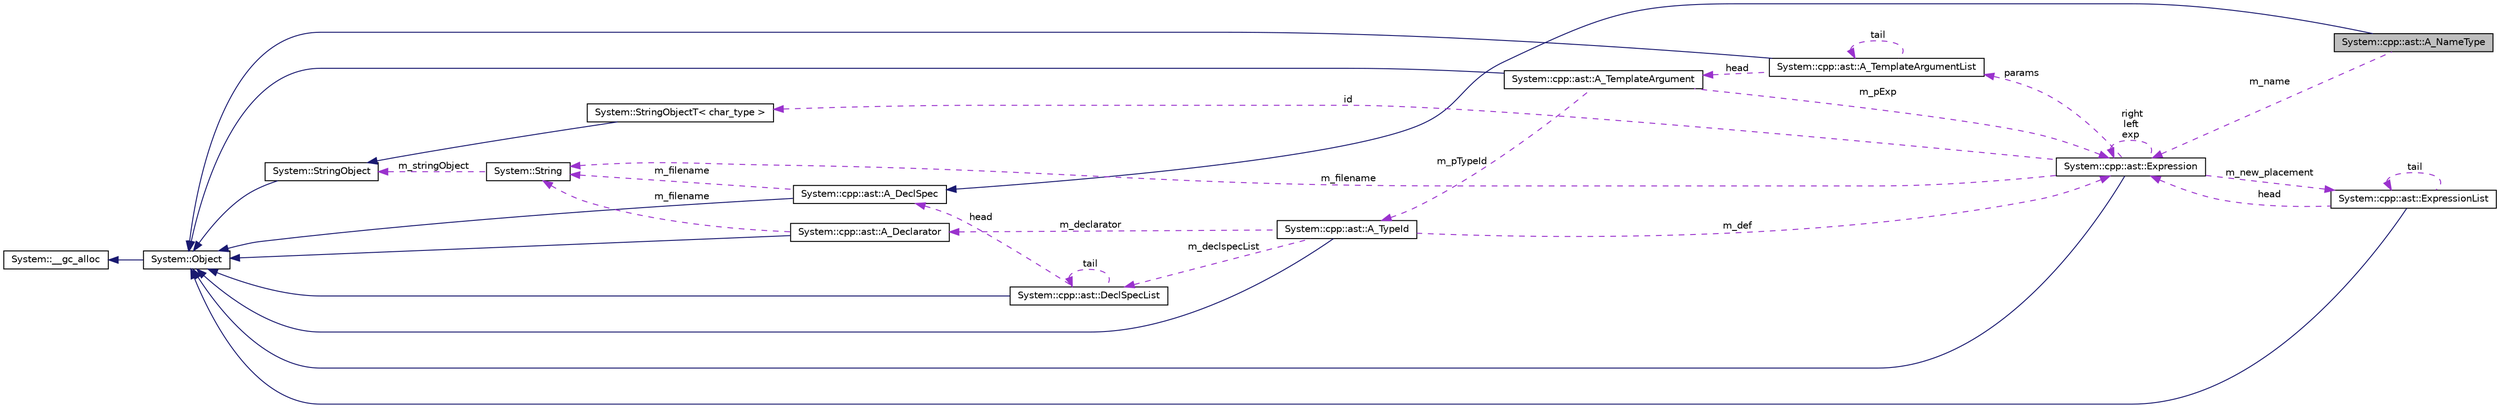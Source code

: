 digraph G
{
  edge [fontname="Helvetica",fontsize="10",labelfontname="Helvetica",labelfontsize="10"];
  node [fontname="Helvetica",fontsize="10",shape=record];
  rankdir="LR";
  Node1 [label="System::cpp::ast::A_NameType",height=0.2,width=0.4,color="black", fillcolor="grey75", style="filled" fontcolor="black"];
  Node2 -> Node1 [dir="back",color="midnightblue",fontsize="10",style="solid",fontname="Helvetica"];
  Node2 [label="System::cpp::ast::A_DeclSpec",height=0.2,width=0.4,color="black", fillcolor="white", style="filled",URL="$class_system_1_1cpp_1_1ast_1_1_a___decl_spec.html"];
  Node3 -> Node2 [dir="back",color="midnightblue",fontsize="10",style="solid",fontname="Helvetica"];
  Node3 [label="System::Object",height=0.2,width=0.4,color="black", fillcolor="white", style="filled",URL="$class_system_1_1_object.html"];
  Node4 -> Node3 [dir="back",color="midnightblue",fontsize="10",style="solid",fontname="Helvetica"];
  Node4 [label="System::__gc_alloc",height=0.2,width=0.4,color="black", fillcolor="white", style="filled",URL="$class_system_1_1____gc__alloc.html"];
  Node5 -> Node2 [dir="back",color="darkorchid3",fontsize="10",style="dashed",label=" m_filename" ,fontname="Helvetica"];
  Node5 [label="System::String",height=0.2,width=0.4,color="black", fillcolor="white", style="filled",URL="$class_system_1_1_string.html"];
  Node6 -> Node5 [dir="back",color="darkorchid3",fontsize="10",style="dashed",label=" m_stringObject" ,fontname="Helvetica"];
  Node6 [label="System::StringObject",height=0.2,width=0.4,color="black", fillcolor="white", style="filled",URL="$class_system_1_1_string_object.html"];
  Node3 -> Node6 [dir="back",color="midnightblue",fontsize="10",style="solid",fontname="Helvetica"];
  Node7 -> Node1 [dir="back",color="darkorchid3",fontsize="10",style="dashed",label=" m_name" ,fontname="Helvetica"];
  Node7 [label="System::cpp::ast::Expression",height=0.2,width=0.4,color="black", fillcolor="white", style="filled",URL="$class_system_1_1cpp_1_1ast_1_1_expression.html"];
  Node3 -> Node7 [dir="back",color="midnightblue",fontsize="10",style="solid",fontname="Helvetica"];
  Node5 -> Node7 [dir="back",color="darkorchid3",fontsize="10",style="dashed",label=" m_filename" ,fontname="Helvetica"];
  Node8 -> Node7 [dir="back",color="darkorchid3",fontsize="10",style="dashed",label=" m_new_placement" ,fontname="Helvetica"];
  Node8 [label="System::cpp::ast::ExpressionList",height=0.2,width=0.4,color="black", fillcolor="white", style="filled",URL="$class_system_1_1cpp_1_1ast_1_1_expression_list.html"];
  Node3 -> Node8 [dir="back",color="midnightblue",fontsize="10",style="solid",fontname="Helvetica"];
  Node8 -> Node8 [dir="back",color="darkorchid3",fontsize="10",style="dashed",label=" tail" ,fontname="Helvetica"];
  Node7 -> Node8 [dir="back",color="darkorchid3",fontsize="10",style="dashed",label=" head" ,fontname="Helvetica"];
  Node7 -> Node7 [dir="back",color="darkorchid3",fontsize="10",style="dashed",label=" right\nleft\nexp" ,fontname="Helvetica"];
  Node9 -> Node7 [dir="back",color="darkorchid3",fontsize="10",style="dashed",label=" params" ,fontname="Helvetica"];
  Node9 [label="System::cpp::ast::A_TemplateArgumentList",height=0.2,width=0.4,color="black", fillcolor="white", style="filled",URL="$class_system_1_1cpp_1_1ast_1_1_a___template_argument_list.html"];
  Node3 -> Node9 [dir="back",color="midnightblue",fontsize="10",style="solid",fontname="Helvetica"];
  Node9 -> Node9 [dir="back",color="darkorchid3",fontsize="10",style="dashed",label=" tail" ,fontname="Helvetica"];
  Node10 -> Node9 [dir="back",color="darkorchid3",fontsize="10",style="dashed",label=" head" ,fontname="Helvetica"];
  Node10 [label="System::cpp::ast::A_TemplateArgument",height=0.2,width=0.4,color="black", fillcolor="white", style="filled",URL="$class_system_1_1cpp_1_1ast_1_1_a___template_argument.html"];
  Node3 -> Node10 [dir="back",color="midnightblue",fontsize="10",style="solid",fontname="Helvetica"];
  Node11 -> Node10 [dir="back",color="darkorchid3",fontsize="10",style="dashed",label=" m_pTypeId" ,fontname="Helvetica"];
  Node11 [label="System::cpp::ast::A_TypeId",height=0.2,width=0.4,color="black", fillcolor="white", style="filled",URL="$class_system_1_1cpp_1_1ast_1_1_a___type_id.html"];
  Node3 -> Node11 [dir="back",color="midnightblue",fontsize="10",style="solid",fontname="Helvetica"];
  Node12 -> Node11 [dir="back",color="darkorchid3",fontsize="10",style="dashed",label=" m_declspecList" ,fontname="Helvetica"];
  Node12 [label="System::cpp::ast::DeclSpecList",height=0.2,width=0.4,color="black", fillcolor="white", style="filled",URL="$class_system_1_1cpp_1_1ast_1_1_decl_spec_list.html"];
  Node3 -> Node12 [dir="back",color="midnightblue",fontsize="10",style="solid",fontname="Helvetica"];
  Node12 -> Node12 [dir="back",color="darkorchid3",fontsize="10",style="dashed",label=" tail" ,fontname="Helvetica"];
  Node2 -> Node12 [dir="back",color="darkorchid3",fontsize="10",style="dashed",label=" head" ,fontname="Helvetica"];
  Node13 -> Node11 [dir="back",color="darkorchid3",fontsize="10",style="dashed",label=" m_declarator" ,fontname="Helvetica"];
  Node13 [label="System::cpp::ast::A_Declarator",height=0.2,width=0.4,color="black", fillcolor="white", style="filled",URL="$class_system_1_1cpp_1_1ast_1_1_a___declarator.html"];
  Node3 -> Node13 [dir="back",color="midnightblue",fontsize="10",style="solid",fontname="Helvetica"];
  Node5 -> Node13 [dir="back",color="darkorchid3",fontsize="10",style="dashed",label=" m_filename" ,fontname="Helvetica"];
  Node7 -> Node11 [dir="back",color="darkorchid3",fontsize="10",style="dashed",label=" m_def" ,fontname="Helvetica"];
  Node7 -> Node10 [dir="back",color="darkorchid3",fontsize="10",style="dashed",label=" m_pExp" ,fontname="Helvetica"];
  Node14 -> Node7 [dir="back",color="darkorchid3",fontsize="10",style="dashed",label=" id" ,fontname="Helvetica"];
  Node14 [label="System::StringObjectT\< char_type \>",height=0.2,width=0.4,color="black", fillcolor="white", style="filled",URL="$class_system_1_1_string_object_t.html"];
  Node6 -> Node14 [dir="back",color="midnightblue",fontsize="10",style="solid",fontname="Helvetica"];
}
